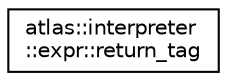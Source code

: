 digraph "Graphical Class Hierarchy"
{
  edge [fontname="Helvetica",fontsize="10",labelfontname="Helvetica",labelfontsize="10"];
  node [fontname="Helvetica",fontsize="10",shape=record];
  rankdir="LR";
  Node1 [label="atlas::interpreter\l::expr::return_tag",height=0.2,width=0.4,color="black", fillcolor="white", style="filled",URL="$structatlas_1_1interpreter_1_1expr_1_1return__tag.html"];
}
